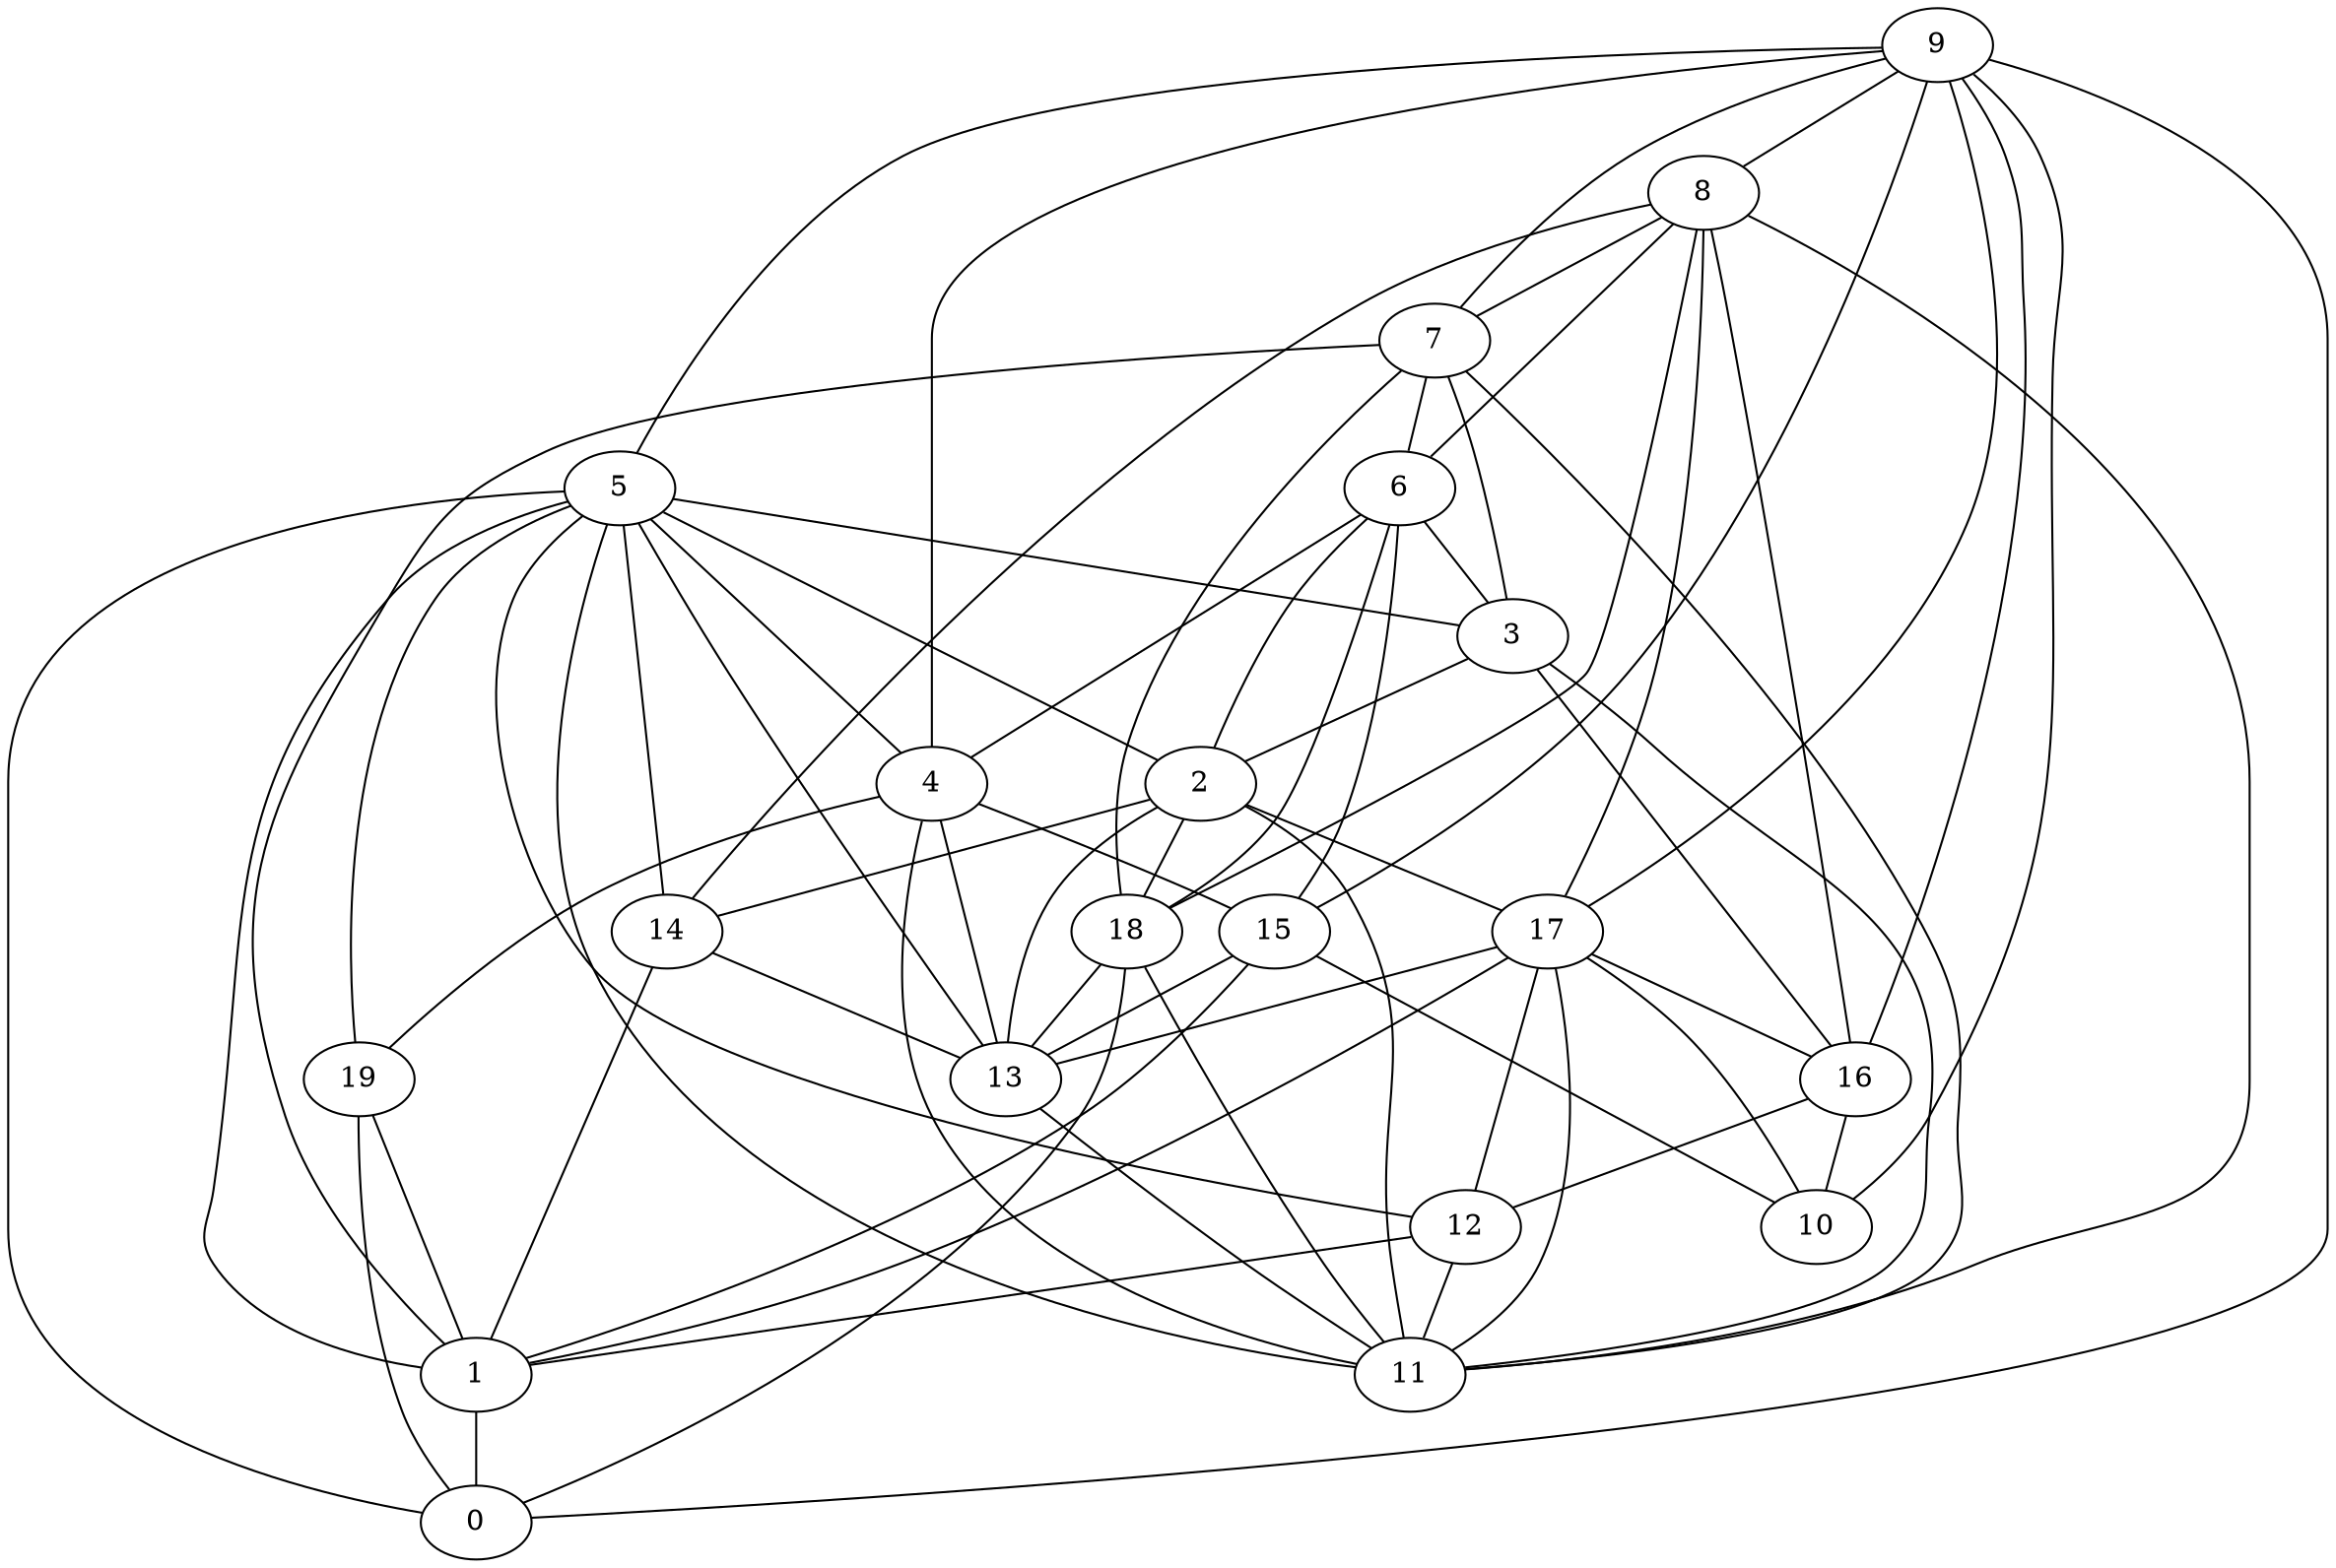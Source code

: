 digraph GG_graph {

subgraph G_graph {
edge [color = black]
"12" -> "1" [dir = none]
"7" -> "6" [dir = none]
"7" -> "18" [dir = none]
"7" -> "1" [dir = none]
"7" -> "3" [dir = none]
"17" -> "11" [dir = none]
"17" -> "13" [dir = none]
"17" -> "12" [dir = none]
"17" -> "1" [dir = none]
"2" -> "11" [dir = none]
"2" -> "18" [dir = none]
"5" -> "0" [dir = none]
"5" -> "11" [dir = none]
"5" -> "19" [dir = none]
"15" -> "1" [dir = none]
"15" -> "13" [dir = none]
"1" -> "0" [dir = none]
"9" -> "17" [dir = none]
"9" -> "0" [dir = none]
"9" -> "10" [dir = none]
"9" -> "4" [dir = none]
"4" -> "11" [dir = none]
"19" -> "1" [dir = none]
"6" -> "4" [dir = none]
"6" -> "15" [dir = none]
"8" -> "7" [dir = none]
"8" -> "17" [dir = none]
"8" -> "18" [dir = none]
"8" -> "11" [dir = none]
"8" -> "14" [dir = none]
"8" -> "16" [dir = none]
"8" -> "6" [dir = none]
"3" -> "2" [dir = none]
"16" -> "10" [dir = none]
"16" -> "12" [dir = none]
"14" -> "13" [dir = none]
"18" -> "0" [dir = none]
"18" -> "13" [dir = none]
"3" -> "11" [dir = none]
"5" -> "12" [dir = none]
"2" -> "14" [dir = none]
"6" -> "2" [dir = none]
"13" -> "11" [dir = none]
"6" -> "3" [dir = none]
"5" -> "1" [dir = none]
"17" -> "10" [dir = none]
"2" -> "13" [dir = none]
"18" -> "11" [dir = none]
"9" -> "7" [dir = none]
"2" -> "17" [dir = none]
"5" -> "3" [dir = none]
"9" -> "15" [dir = none]
"9" -> "16" [dir = none]
"6" -> "18" [dir = none]
"15" -> "10" [dir = none]
"14" -> "1" [dir = none]
"12" -> "11" [dir = none]
"4" -> "13" [dir = none]
"5" -> "14" [dir = none]
"4" -> "19" [dir = none]
"5" -> "13" [dir = none]
"17" -> "16" [dir = none]
"9" -> "5" [dir = none]
"3" -> "16" [dir = none]
"5" -> "2" [dir = none]
"5" -> "4" [dir = none]
"9" -> "8" [dir = none]
"4" -> "15" [dir = none]
"7" -> "11" [dir = none]
"19" -> "0" [dir = none]
}

}
